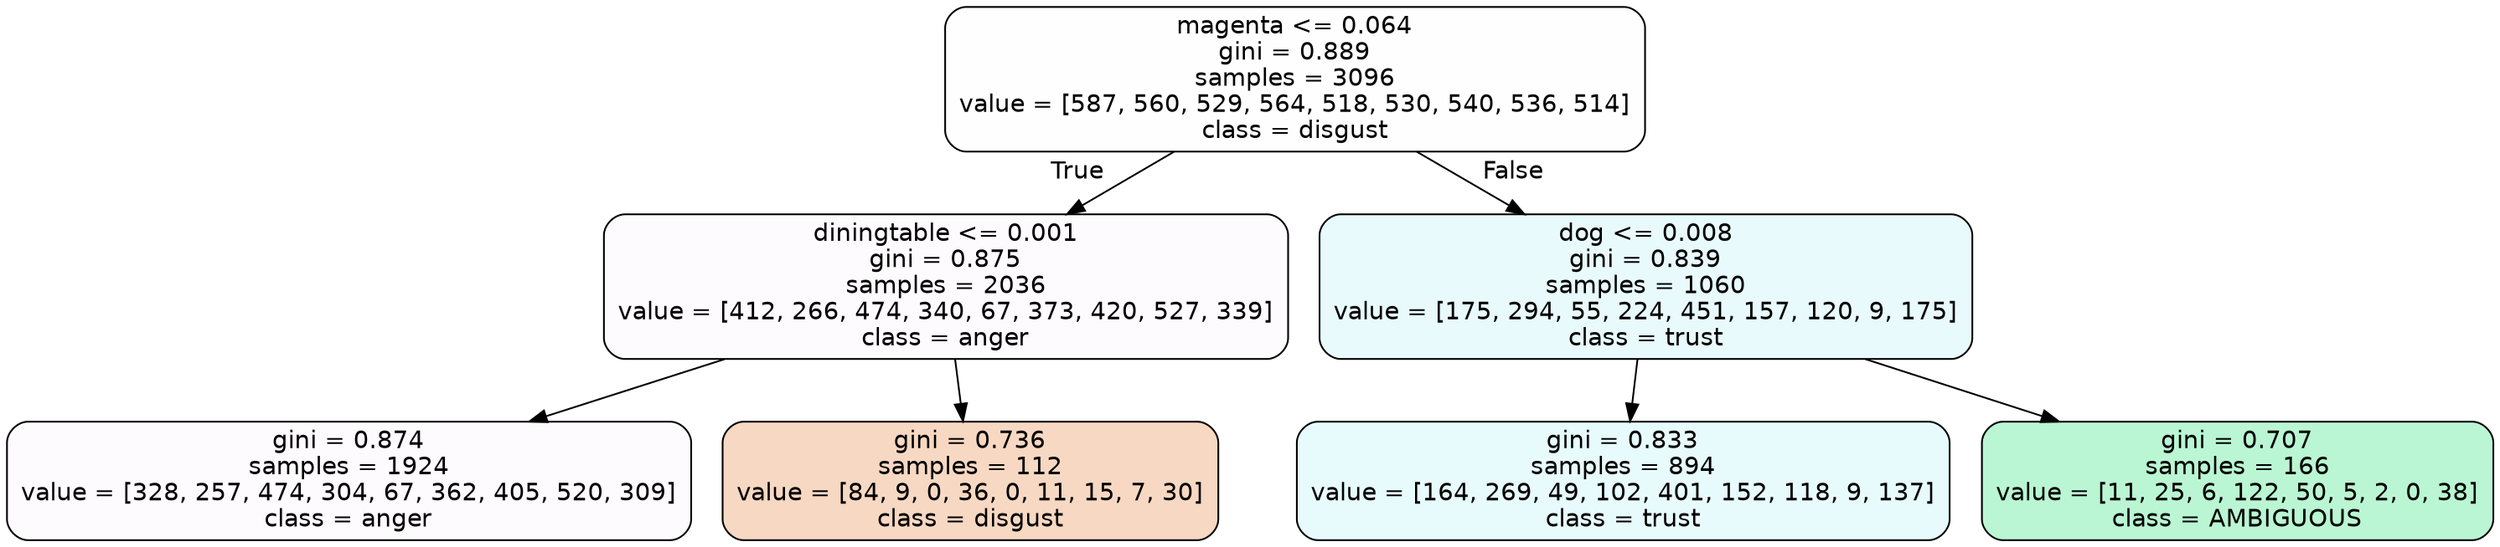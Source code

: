 digraph Tree {
node [shape=box, style="filled, rounded", color="black", fontname=helvetica] ;
edge [fontname=helvetica] ;
0 [label="magenta <= 0.064\ngini = 0.889\nsamples = 3096\nvalue = [587, 560, 529, 564, 518, 530, 540, 536, 514]\nclass = disgust", fillcolor="#e5813901"] ;
1 [label="diningtable <= 0.001\ngini = 0.875\nsamples = 2036\nvalue = [412, 266, 474, 340, 67, 373, 420, 527, 339]\nclass = anger", fillcolor="#e539d705"] ;
0 -> 1 [labeldistance=2.5, labelangle=45, headlabel="True"] ;
2 [label="gini = 0.874\nsamples = 1924\nvalue = [328, 257, 474, 304, 67, 362, 405, 520, 309]\nclass = anger", fillcolor="#e539d705"] ;
1 -> 2 ;
3 [label="gini = 0.736\nsamples = 112\nvalue = [84, 9, 0, 36, 0, 11, 15, 7, 30]\nclass = disgust", fillcolor="#e581394e"] ;
1 -> 3 ;
4 [label="dog <= 0.008\ngini = 0.839\nsamples = 1060\nvalue = [175, 294, 55, 224, 451, 157, 120, 9, 175]\nclass = trust", fillcolor="#39d7e51d"] ;
0 -> 4 [labeldistance=2.5, labelangle=-45, headlabel="False"] ;
5 [label="gini = 0.833\nsamples = 894\nvalue = [164, 269, 49, 102, 401, 152, 118, 9, 137]\nclass = trust", fillcolor="#39d7e51e"] ;
4 -> 5 ;
6 [label="gini = 0.707\nsamples = 166\nvalue = [11, 25, 6, 122, 50, 5, 2, 0, 38]\nclass = AMBIGUOUS", fillcolor="#39e58158"] ;
4 -> 6 ;
}